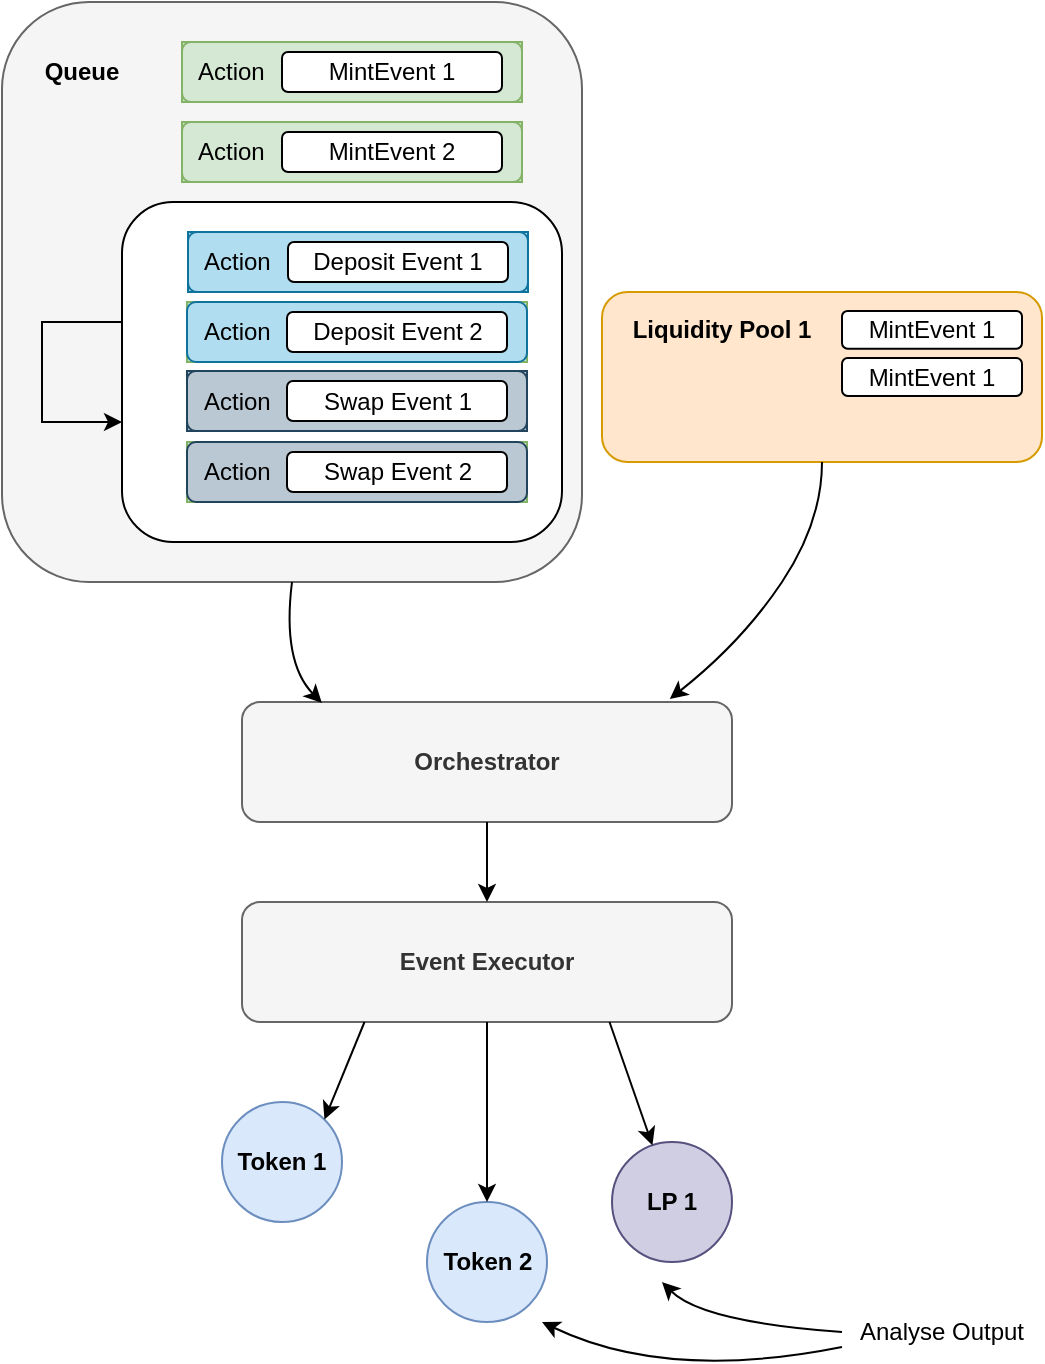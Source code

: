 <mxfile version="20.1.1" type="device"><diagram id="XKA7QD_zSg6tYySPwxx1" name="Page-1"><mxGraphModel dx="632" dy="1757" grid="1" gridSize="10" guides="1" tooltips="1" connect="1" arrows="1" fold="1" page="1" pageScale="1" pageWidth="850" pageHeight="1100" math="0" shadow="0"><root><mxCell id="0"/><mxCell id="1" parent="0"/><mxCell id="MzHRHzpt5xqCzgOyrhgM-4" value="" style="rounded=1;whiteSpace=wrap;html=1;fillColor=#f5f5f5;fontColor=#333333;strokeColor=#666666;" parent="1" vertex="1"><mxGeometry x="70" y="-550" width="290" height="290" as="geometry"/></mxCell><mxCell id="5BnPtrfQvWuWr1lgePrF-16" value="" style="rounded=1;whiteSpace=wrap;html=1;" vertex="1" parent="1"><mxGeometry x="130" y="-450" width="220" height="170" as="geometry"/></mxCell><mxCell id="MzHRHzpt5xqCzgOyrhgM-13" value="" style="group;fillColor=#d5e8d4;strokeColor=#82b366;" parent="1" vertex="1" connectable="0"><mxGeometry x="160" y="-490" width="170" height="30" as="geometry"/></mxCell><mxCell id="MzHRHzpt5xqCzgOyrhgM-14" value="&amp;nbsp; Action&amp;nbsp;" style="rounded=1;whiteSpace=wrap;html=1;align=left;fillColor=#d5e8d4;strokeColor=#82b366;" parent="MzHRHzpt5xqCzgOyrhgM-13" vertex="1"><mxGeometry width="170" height="30" as="geometry"/></mxCell><mxCell id="MzHRHzpt5xqCzgOyrhgM-15" value="MintEvent 2" style="rounded=1;whiteSpace=wrap;html=1;" parent="MzHRHzpt5xqCzgOyrhgM-13" vertex="1"><mxGeometry x="50" y="5" width="110" height="20" as="geometry"/></mxCell><mxCell id="MzHRHzpt5xqCzgOyrhgM-40" value="&lt;b&gt;Queue&lt;/b&gt;" style="text;html=1;strokeColor=none;fillColor=none;align=center;verticalAlign=middle;whiteSpace=wrap;rounded=0;" parent="1" vertex="1"><mxGeometry x="80" y="-530" width="60" height="30" as="geometry"/></mxCell><mxCell id="yP4fFKSIzlwMe1tbCOtr-16" value="" style="group" parent="1" vertex="1" connectable="0"><mxGeometry x="370" y="-405" width="220" height="85" as="geometry"/></mxCell><mxCell id="yP4fFKSIzlwMe1tbCOtr-7" value="" style="rounded=1;whiteSpace=wrap;html=1;fillColor=#ffe6cc;strokeColor=#d79b00;" parent="yP4fFKSIzlwMe1tbCOtr-16" vertex="1"><mxGeometry width="220" height="85" as="geometry"/></mxCell><mxCell id="yP4fFKSIzlwMe1tbCOtr-11" value="MintEvent 1" style="rounded=1;whiteSpace=wrap;html=1;" parent="yP4fFKSIzlwMe1tbCOtr-16" vertex="1"><mxGeometry x="120" y="9.444" width="90" height="18.889" as="geometry"/></mxCell><mxCell id="yP4fFKSIzlwMe1tbCOtr-12" value="MintEvent 1" style="rounded=1;whiteSpace=wrap;html=1;" parent="yP4fFKSIzlwMe1tbCOtr-16" vertex="1"><mxGeometry x="120" y="33.056" width="90" height="18.889" as="geometry"/></mxCell><mxCell id="yP4fFKSIzlwMe1tbCOtr-14" value="&lt;b&gt;Liquidity Pool 1&lt;/b&gt;" style="text;html=1;strokeColor=none;fillColor=none;align=center;verticalAlign=middle;whiteSpace=wrap;rounded=0;" parent="yP4fFKSIzlwMe1tbCOtr-16" vertex="1"><mxGeometry x="10" y="4.722" width="100" height="28.333" as="geometry"/></mxCell><mxCell id="yP4fFKSIzlwMe1tbCOtr-17" value="&lt;b&gt;Orchestrator&lt;/b&gt;" style="rounded=1;whiteSpace=wrap;html=1;fillColor=#f5f5f5;strokeColor=#666666;fontColor=#333333;" parent="1" vertex="1"><mxGeometry x="190" y="-200" width="245" height="60" as="geometry"/></mxCell><mxCell id="yP4fFKSIzlwMe1tbCOtr-19" value="" style="curved=1;endArrow=classic;html=1;rounded=0;exitX=0.5;exitY=1;exitDx=0;exitDy=0;entryX=0.163;entryY=0.008;entryDx=0;entryDy=0;entryPerimeter=0;" parent="1" source="MzHRHzpt5xqCzgOyrhgM-4" target="yP4fFKSIzlwMe1tbCOtr-17" edge="1"><mxGeometry width="50" height="50" relative="1" as="geometry"><mxPoint x="390" y="-210" as="sourcePoint"/><mxPoint x="540" y="-150" as="targetPoint"/><Array as="points"><mxPoint x="210" y="-220"/></Array></mxGeometry></mxCell><mxCell id="yP4fFKSIzlwMe1tbCOtr-20" value="" style="curved=1;endArrow=classic;html=1;rounded=0;exitX=0.5;exitY=1;exitDx=0;exitDy=0;entryX=0.873;entryY=-0.025;entryDx=0;entryDy=0;entryPerimeter=0;" parent="1" source="yP4fFKSIzlwMe1tbCOtr-7" target="yP4fFKSIzlwMe1tbCOtr-17" edge="1"><mxGeometry width="50" height="50" relative="1" as="geometry"><mxPoint x="510" y="-330" as="sourcePoint"/><mxPoint x="551.25" y="-250" as="targetPoint"/><Array as="points"><mxPoint x="480" y="-290"/><mxPoint x="440" y="-230"/></Array></mxGeometry></mxCell><mxCell id="yP4fFKSIzlwMe1tbCOtr-21" value="&lt;b&gt;Event Executor&lt;/b&gt;" style="rounded=1;whiteSpace=wrap;html=1;fillColor=#f5f5f5;strokeColor=#666666;fontColor=#333333;" parent="1" vertex="1"><mxGeometry x="190" y="-100" width="245" height="60" as="geometry"/></mxCell><mxCell id="yP4fFKSIzlwMe1tbCOtr-22" value="" style="endArrow=classic;html=1;rounded=0;exitX=0.5;exitY=1;exitDx=0;exitDy=0;entryX=0.5;entryY=0;entryDx=0;entryDy=0;" parent="1" source="yP4fFKSIzlwMe1tbCOtr-17" target="yP4fFKSIzlwMe1tbCOtr-21" edge="1"><mxGeometry width="50" height="50" relative="1" as="geometry"><mxPoint x="510" y="-90" as="sourcePoint"/><mxPoint x="560" y="-140" as="targetPoint"/></mxGeometry></mxCell><mxCell id="yP4fFKSIzlwMe1tbCOtr-23" value="&lt;b&gt;Token 1&lt;/b&gt;" style="ellipse;whiteSpace=wrap;html=1;aspect=fixed;fillColor=#dae8fc;strokeColor=#6c8ebf;" parent="1" vertex="1"><mxGeometry x="180" width="60" height="60" as="geometry"/></mxCell><mxCell id="yP4fFKSIzlwMe1tbCOtr-25" value="&lt;b&gt;Token 2&lt;/b&gt;" style="ellipse;whiteSpace=wrap;html=1;aspect=fixed;fillColor=#dae8fc;strokeColor=#6c8ebf;" parent="1" vertex="1"><mxGeometry x="282.5" y="50" width="60" height="60" as="geometry"/></mxCell><mxCell id="yP4fFKSIzlwMe1tbCOtr-26" value="&lt;b&gt;LP 1&lt;/b&gt;" style="ellipse;whiteSpace=wrap;html=1;aspect=fixed;fillColor=#d0cee2;strokeColor=#56517e;" parent="1" vertex="1"><mxGeometry x="375" y="20" width="60" height="60" as="geometry"/></mxCell><mxCell id="yP4fFKSIzlwMe1tbCOtr-27" value="" style="endArrow=classic;html=1;rounded=0;exitX=0.25;exitY=1;exitDx=0;exitDy=0;entryX=1;entryY=0;entryDx=0;entryDy=0;" parent="1" source="yP4fFKSIzlwMe1tbCOtr-21" target="yP4fFKSIzlwMe1tbCOtr-23" edge="1"><mxGeometry width="50" height="50" relative="1" as="geometry"><mxPoint x="460" y="10" as="sourcePoint"/><mxPoint x="510" y="-40" as="targetPoint"/></mxGeometry></mxCell><mxCell id="yP4fFKSIzlwMe1tbCOtr-29" value="" style="endArrow=classic;html=1;rounded=0;exitX=0.5;exitY=1;exitDx=0;exitDy=0;entryX=0.5;entryY=0;entryDx=0;entryDy=0;" parent="1" source="yP4fFKSIzlwMe1tbCOtr-21" target="yP4fFKSIzlwMe1tbCOtr-25" edge="1"><mxGeometry width="50" height="50" relative="1" as="geometry"><mxPoint x="580" as="sourcePoint"/><mxPoint x="630" y="-50" as="targetPoint"/></mxGeometry></mxCell><mxCell id="yP4fFKSIzlwMe1tbCOtr-30" value="" style="endArrow=classic;html=1;rounded=0;exitX=0.75;exitY=1;exitDx=0;exitDy=0;" parent="1" source="yP4fFKSIzlwMe1tbCOtr-21" target="yP4fFKSIzlwMe1tbCOtr-26" edge="1"><mxGeometry width="50" height="50" relative="1" as="geometry"><mxPoint x="520" y="10" as="sourcePoint"/><mxPoint x="570" y="-40" as="targetPoint"/></mxGeometry></mxCell><mxCell id="yP4fFKSIzlwMe1tbCOtr-31" value="Analyse Output" style="text;html=1;strokeColor=none;fillColor=none;align=center;verticalAlign=middle;whiteSpace=wrap;rounded=0;" parent="1" vertex="1"><mxGeometry x="490" y="100" width="100" height="30" as="geometry"/></mxCell><mxCell id="yP4fFKSIzlwMe1tbCOtr-32" value="" style="curved=1;endArrow=classic;html=1;rounded=0;exitX=0;exitY=0.5;exitDx=0;exitDy=0;" parent="1" edge="1" source="yP4fFKSIzlwMe1tbCOtr-31"><mxGeometry width="50" height="50" relative="1" as="geometry"><mxPoint x="480" y="130" as="sourcePoint"/><mxPoint x="400" y="90" as="targetPoint"/><Array as="points"><mxPoint x="420" y="110"/></Array></mxGeometry></mxCell><mxCell id="yP4fFKSIzlwMe1tbCOtr-33" value="" style="curved=1;endArrow=classic;html=1;rounded=0;exitX=0;exitY=0.75;exitDx=0;exitDy=0;" parent="1" edge="1" source="yP4fFKSIzlwMe1tbCOtr-31"><mxGeometry width="50" height="50" relative="1" as="geometry"><mxPoint x="480" y="140" as="sourcePoint"/><mxPoint x="340" y="110" as="targetPoint"/><Array as="points"><mxPoint x="402.5" y="140"/></Array></mxGeometry></mxCell><mxCell id="5BnPtrfQvWuWr1lgePrF-1" value="" style="group;fillColor=#b1ddf0;strokeColor=#10739e;" vertex="1" connectable="0" parent="1"><mxGeometry x="163" y="-435" width="170" height="30" as="geometry"/></mxCell><mxCell id="5BnPtrfQvWuWr1lgePrF-2" value="&amp;nbsp; Action&amp;nbsp;" style="rounded=1;whiteSpace=wrap;html=1;align=left;fillColor=#b1ddf0;strokeColor=#10739e;" vertex="1" parent="5BnPtrfQvWuWr1lgePrF-1"><mxGeometry width="170" height="30" as="geometry"/></mxCell><mxCell id="5BnPtrfQvWuWr1lgePrF-3" value="Deposit&amp;nbsp;Event 1" style="rounded=1;whiteSpace=wrap;html=1;" vertex="1" parent="5BnPtrfQvWuWr1lgePrF-1"><mxGeometry x="50" y="5" width="110" height="20" as="geometry"/></mxCell><mxCell id="5BnPtrfQvWuWr1lgePrF-4" value="" style="group;fillColor=#d5e8d4;strokeColor=#82b366;" vertex="1" connectable="0" parent="1"><mxGeometry x="160" y="-530" width="170" height="30" as="geometry"/></mxCell><mxCell id="5BnPtrfQvWuWr1lgePrF-5" value="&amp;nbsp; Action&amp;nbsp;" style="rounded=1;whiteSpace=wrap;html=1;align=left;fillColor=#d5e8d4;strokeColor=#82b366;" vertex="1" parent="5BnPtrfQvWuWr1lgePrF-4"><mxGeometry width="170" height="30" as="geometry"/></mxCell><mxCell id="5BnPtrfQvWuWr1lgePrF-6" value="MintEvent 1" style="rounded=1;whiteSpace=wrap;html=1;" vertex="1" parent="5BnPtrfQvWuWr1lgePrF-4"><mxGeometry x="50" y="5" width="110" height="20" as="geometry"/></mxCell><mxCell id="5BnPtrfQvWuWr1lgePrF-7" value="" style="group;fillColor=#d5e8d4;strokeColor=#82b366;" vertex="1" connectable="0" parent="1"><mxGeometry x="162.5" y="-400" width="170" height="30" as="geometry"/></mxCell><mxCell id="5BnPtrfQvWuWr1lgePrF-8" value="&amp;nbsp; Action&amp;nbsp;" style="rounded=1;whiteSpace=wrap;html=1;align=left;fillColor=#b1ddf0;strokeColor=#10739e;" vertex="1" parent="5BnPtrfQvWuWr1lgePrF-7"><mxGeometry width="170" height="30" as="geometry"/></mxCell><mxCell id="5BnPtrfQvWuWr1lgePrF-9" value="Deposit&amp;nbsp;Event 2" style="rounded=1;whiteSpace=wrap;html=1;" vertex="1" parent="5BnPtrfQvWuWr1lgePrF-7"><mxGeometry x="50" y="5" width="110" height="20" as="geometry"/></mxCell><mxCell id="5BnPtrfQvWuWr1lgePrF-10" value="" style="group;fillColor=#bac8d3;strokeColor=#23445d;" vertex="1" connectable="0" parent="1"><mxGeometry x="162.5" y="-365.5" width="170" height="30" as="geometry"/></mxCell><mxCell id="5BnPtrfQvWuWr1lgePrF-11" value="&amp;nbsp; Action&amp;nbsp;" style="rounded=1;whiteSpace=wrap;html=1;align=left;fillColor=#bac8d3;strokeColor=#23445d;" vertex="1" parent="5BnPtrfQvWuWr1lgePrF-10"><mxGeometry width="170" height="30" as="geometry"/></mxCell><mxCell id="5BnPtrfQvWuWr1lgePrF-12" value="Swap Event 1" style="rounded=1;whiteSpace=wrap;html=1;" vertex="1" parent="5BnPtrfQvWuWr1lgePrF-10"><mxGeometry x="50" y="5" width="110" height="20" as="geometry"/></mxCell><mxCell id="5BnPtrfQvWuWr1lgePrF-13" value="" style="group;fillColor=#d5e8d4;strokeColor=#82b366;" vertex="1" connectable="0" parent="1"><mxGeometry x="162.5" y="-330" width="170" height="30" as="geometry"/></mxCell><mxCell id="5BnPtrfQvWuWr1lgePrF-14" value="&amp;nbsp; Action&amp;nbsp;" style="rounded=1;whiteSpace=wrap;html=1;align=left;fillColor=#bac8d3;strokeColor=#23445d;" vertex="1" parent="5BnPtrfQvWuWr1lgePrF-13"><mxGeometry width="170" height="30" as="geometry"/></mxCell><mxCell id="5BnPtrfQvWuWr1lgePrF-15" value="Swap Event 2" style="rounded=1;whiteSpace=wrap;html=1;" vertex="1" parent="5BnPtrfQvWuWr1lgePrF-13"><mxGeometry x="50" y="5" width="110" height="20" as="geometry"/></mxCell><mxCell id="5BnPtrfQvWuWr1lgePrF-18" value="" style="endArrow=classic;html=1;rounded=0;exitX=0;exitY=0.353;exitDx=0;exitDy=0;exitPerimeter=0;" edge="1" parent="1" source="5BnPtrfQvWuWr1lgePrF-16"><mxGeometry width="50" height="50" relative="1" as="geometry"><mxPoint x="80" y="-290" as="sourcePoint"/><mxPoint x="130" y="-340" as="targetPoint"/><Array as="points"><mxPoint x="90" y="-390"/><mxPoint x="90" y="-365"/><mxPoint x="90" y="-340"/></Array></mxGeometry></mxCell></root></mxGraphModel></diagram></mxfile>